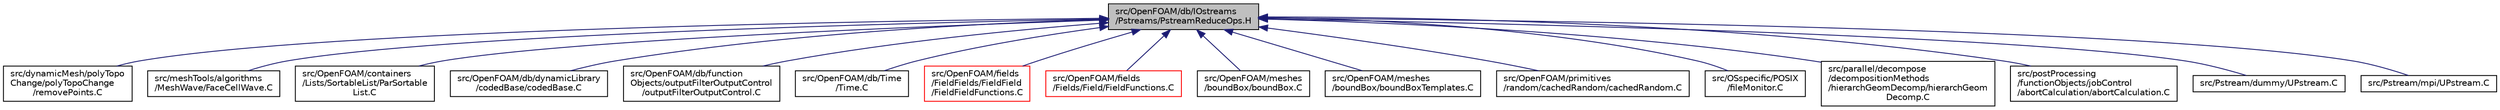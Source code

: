 digraph "src/OpenFOAM/db/IOstreams/Pstreams/PstreamReduceOps.H"
{
  bgcolor="transparent";
  edge [fontname="Helvetica",fontsize="10",labelfontname="Helvetica",labelfontsize="10"];
  node [fontname="Helvetica",fontsize="10",shape=record];
  Node1 [label="src/OpenFOAM/db/IOstreams\l/Pstreams/PstreamReduceOps.H",height=0.2,width=0.4,color="black", fillcolor="grey75", style="filled", fontcolor="black"];
  Node1 -> Node2 [dir="back",color="midnightblue",fontsize="10",style="solid",fontname="Helvetica"];
  Node2 [label="src/dynamicMesh/polyTopo\lChange/polyTopoChange\l/removePoints.C",height=0.2,width=0.4,color="black",URL="$a04865.html"];
  Node1 -> Node3 [dir="back",color="midnightblue",fontsize="10",style="solid",fontname="Helvetica"];
  Node3 [label="src/meshTools/algorithms\l/MeshWave/FaceCellWave.C",height=0.2,width=0.4,color="black",URL="$a07082.html"];
  Node1 -> Node4 [dir="back",color="midnightblue",fontsize="10",style="solid",fontname="Helvetica"];
  Node4 [label="src/OpenFOAM/containers\l/Lists/SortableList/ParSortable\lList.C",height=0.2,width=0.4,color="black",URL="$a07607.html"];
  Node1 -> Node5 [dir="back",color="midnightblue",fontsize="10",style="solid",fontname="Helvetica"];
  Node5 [label="src/OpenFOAM/db/dynamicLibrary\l/codedBase/codedBase.C",height=0.2,width=0.4,color="black",URL="$a07662.html"];
  Node1 -> Node6 [dir="back",color="midnightblue",fontsize="10",style="solid",fontname="Helvetica"];
  Node6 [label="src/OpenFOAM/db/function\lObjects/outputFilterOutputControl\l/outputFilterOutputControl.C",height=0.2,width=0.4,color="black",URL="$a07691.html"];
  Node1 -> Node7 [dir="back",color="midnightblue",fontsize="10",style="solid",fontname="Helvetica"];
  Node7 [label="src/OpenFOAM/db/Time\l/Time.C",height=0.2,width=0.4,color="black",URL="$a07803.html"];
  Node1 -> Node8 [dir="back",color="midnightblue",fontsize="10",style="solid",fontname="Helvetica"];
  Node8 [label="src/OpenFOAM/fields\l/FieldFields/FieldField\l/FieldFieldFunctions.C",height=0.2,width=0.4,color="red",URL="$a07858.html"];
  Node1 -> Node9 [dir="back",color="midnightblue",fontsize="10",style="solid",fontname="Helvetica"];
  Node9 [label="src/OpenFOAM/fields\l/Fields/Field/FieldFunctions.C",height=0.2,width=0.4,color="red",URL="$a07892.html"];
  Node1 -> Node10 [dir="back",color="midnightblue",fontsize="10",style="solid",fontname="Helvetica"];
  Node10 [label="src/OpenFOAM/meshes\l/boundBox/boundBox.C",height=0.2,width=0.4,color="black",URL="$a08404.html"];
  Node1 -> Node11 [dir="back",color="midnightblue",fontsize="10",style="solid",fontname="Helvetica"];
  Node11 [label="src/OpenFOAM/meshes\l/boundBox/boundBoxTemplates.C",height=0.2,width=0.4,color="black",URL="$a08407.html"];
  Node1 -> Node12 [dir="back",color="midnightblue",fontsize="10",style="solid",fontname="Helvetica"];
  Node12 [label="src/OpenFOAM/primitives\l/random/cachedRandom/cachedRandom.C",height=0.2,width=0.4,color="black",URL="$a08862.html"];
  Node1 -> Node13 [dir="back",color="midnightblue",fontsize="10",style="solid",fontname="Helvetica"];
  Node13 [label="src/OSspecific/POSIX\l/fileMonitor.C",height=0.2,width=0.4,color="black",URL="$a09011.html"];
  Node1 -> Node14 [dir="back",color="midnightblue",fontsize="10",style="solid",fontname="Helvetica"];
  Node14 [label="src/parallel/decompose\l/decompositionMethods\l/hierarchGeomDecomp/hierarchGeom\lDecomp.C",height=0.2,width=0.4,color="black",URL="$a09046.html"];
  Node1 -> Node15 [dir="back",color="midnightblue",fontsize="10",style="solid",fontname="Helvetica"];
  Node15 [label="src/postProcessing\l/functionObjects/jobControl\l/abortCalculation/abortCalculation.C",height=0.2,width=0.4,color="black",URL="$a09270.html"];
  Node1 -> Node16 [dir="back",color="midnightblue",fontsize="10",style="solid",fontname="Helvetica"];
  Node16 [label="src/Pstream/dummy/UPstream.C",height=0.2,width=0.4,color="black",URL="$a07753.html"];
  Node1 -> Node17 [dir="back",color="midnightblue",fontsize="10",style="solid",fontname="Helvetica"];
  Node17 [label="src/Pstream/mpi/UPstream.C",height=0.2,width=0.4,color="black",URL="$a07754.html"];
}
